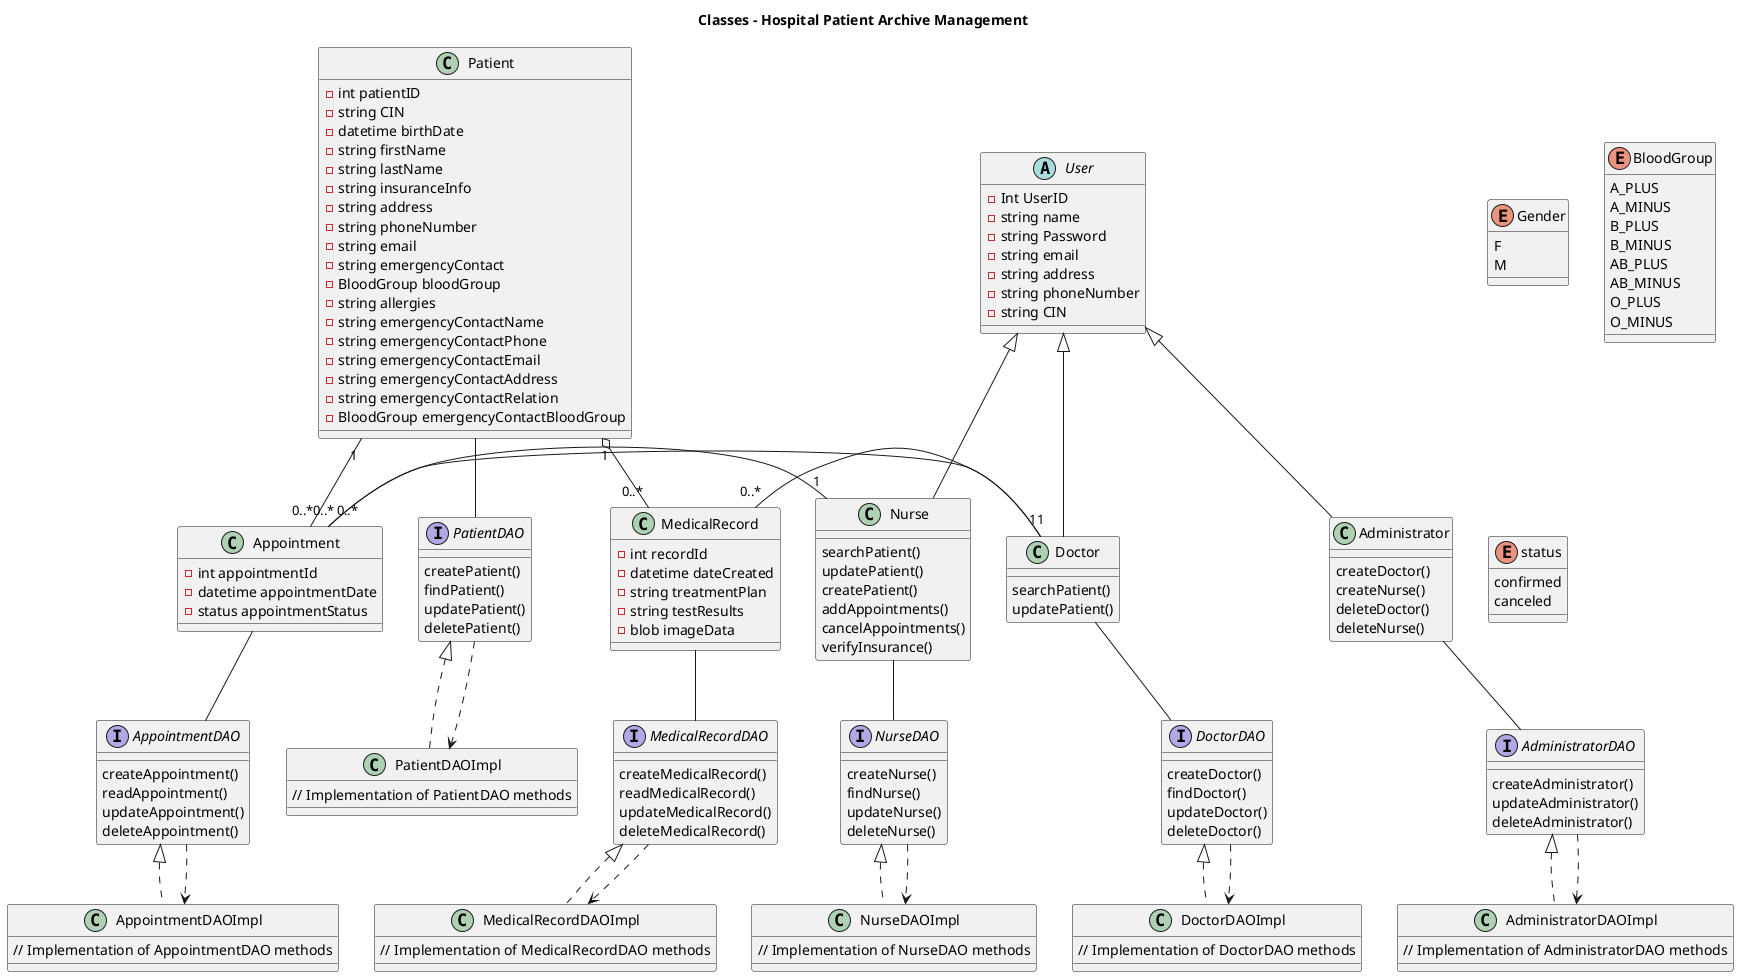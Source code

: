 @startuml
title Classes - Hospital Patient Archive Management

abstract class User {
  - Int UserID
  - string name
  - string Password 
  - string email
  - string address
  - string phoneNumber
  - string CIN
}

enum Gender {
  F
  M
}

class Doctor {
  searchPatient()
  updatePatient()
}

class Nurse {
  searchPatient()
  updatePatient()
  createPatient()
  addAppointments()
  cancelAppointments()
  verifyInsurance()
}

class Administrator {
  createDoctor()
  createNurse()
  deleteDoctor()
  deleteNurse()
}

class Patient {
  - int patientID
  - string CIN
  - datetime birthDate
  - string firstName
  - string lastName
  - string insuranceInfo
  - string address
  - string phoneNumber
  - string email
  - string emergencyContact
  - BloodGroup bloodGroup
  - string allergies
  - string emergencyContactName
  - string emergencyContactPhone
  - string emergencyContactEmail
  - string emergencyContactAddress
  - string emergencyContactRelation
  - BloodGroup emergencyContactBloodGroup
}

enum BloodGroup {
  A_PLUS
  A_MINUS
  B_PLUS
  B_MINUS
  AB_PLUS
  AB_MINUS
  O_PLUS
  O_MINUS
}

class Appointment {
  - int appointmentId
  - datetime appointmentDate
  - status appointmentStatus
}

enum status {
  confirmed
  canceled
}

class MedicalRecord {
  - int recordId
  - datetime dateCreated
  - string treatmentPlan
  - string testResults
  - blob imageData
}

' DAO Interfaces and Implementations
interface PatientDAO {
  createPatient()
  findPatient()
  updatePatient()
  deletePatient()
}

class PatientDAOImpl implements PatientDAO {
  // Implementation of PatientDAO methods
}

interface DoctorDAO {
  createDoctor()
  findDoctor()
  updateDoctor()
  deleteDoctor()
}

class DoctorDAOImpl implements DoctorDAO {
  // Implementation of DoctorDAO methods
}

interface NurseDAO {
  createNurse()
  findNurse()
  updateNurse()
  deleteNurse()
}

class NurseDAOImpl implements NurseDAO {
  // Implementation of NurseDAO methods
}

interface AdministratorDAO {
  createAdministrator()
  updateAdministrator()
  deleteAdministrator()
}

class AdministratorDAOImpl implements AdministratorDAO {
  // Implementation of AdministratorDAO methods
}

interface AppointmentDAO {
  createAppointment()
  readAppointment()
  updateAppointment()
  deleteAppointment()
}

class AppointmentDAOImpl implements AppointmentDAO {
  // Implementation of AppointmentDAO methods
}

interface MedicalRecordDAO {
  createMedicalRecord()
  readMedicalRecord()
  updateMedicalRecord()
  deleteMedicalRecord()
}

class MedicalRecordDAOImpl implements MedicalRecordDAO {
  // Implementation of MedicalRecordDAO methods
}

' Relationships
User <|-- Doctor 
User <|-- Nurse
User <|-- Administrator

Patient "1" - "0..*" Appointment
Patient "1" o-- "0..*" MedicalRecord
Appointment "0..*" - "1" Nurse
MedicalRecord "0..*" - "1" Doctor
Appointment "0..*" - "1" Doctor

' DAO Relationships with Classes
Patient -- PatientDAO
Doctor -- DoctorDAO
Nurse -- NurseDAO
Administrator -- AdministratorDAO
Appointment -- AppointmentDAO
MedicalRecord -- MedicalRecordDAO

' DAO Implementations
PatientDAO ..> PatientDAOImpl
DoctorDAO ..> DoctorDAOImpl
NurseDAO ..> NurseDAOImpl
AdministratorDAO ..> AdministratorDAOImpl
AppointmentDAO ..> AppointmentDAOImpl
MedicalRecordDAO ..> MedicalRecordDAOImpl

@enduml
